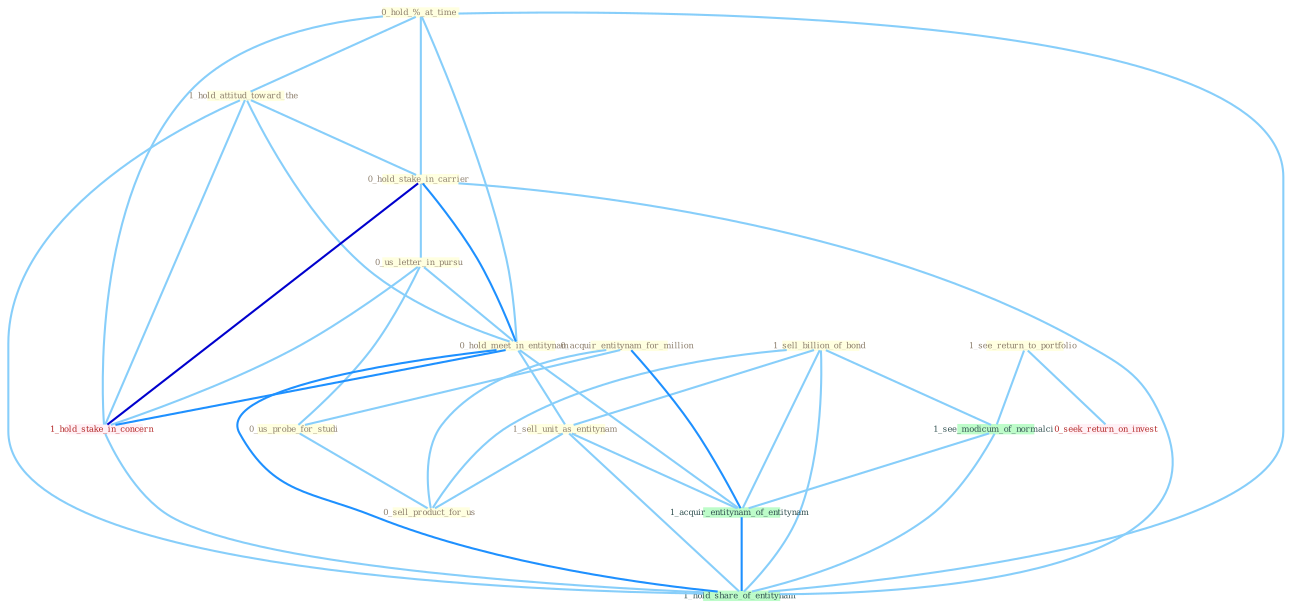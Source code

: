 Graph G{ 
    node
    [shape=polygon,style=filled,width=.5,height=.06,color="#BDFCC9",fixedsize=true,fontsize=4,
    fontcolor="#2f4f4f"];
    {node
    [color="#ffffe0", fontcolor="#8b7d6b"] "0_hold_%_at_time " "1_hold_attitud_toward_the " "1_sell_billion_of_bond " "0_acquir_entitynam_for_million " "0_hold_stake_in_carrier " "0_us_letter_in_pursu " "0_hold_meet_in_entitynam " "0_us_probe_for_studi " "1_sell_unit_as_entitynam " "1_see_return_to_portfolio " "0_sell_product_for_us "}
{node [color="#fff0f5", fontcolor="#b22222"] "1_hold_stake_in_concern " "0_seek_return_on_invest "}
edge [color="#B0E2FF"];

	"0_hold_%_at_time " -- "1_hold_attitud_toward_the " [w="1", color="#87cefa" ];
	"0_hold_%_at_time " -- "0_hold_stake_in_carrier " [w="1", color="#87cefa" ];
	"0_hold_%_at_time " -- "0_hold_meet_in_entitynam " [w="1", color="#87cefa" ];
	"0_hold_%_at_time " -- "1_hold_stake_in_concern " [w="1", color="#87cefa" ];
	"0_hold_%_at_time " -- "1_hold_share_of_entitynam " [w="1", color="#87cefa" ];
	"1_hold_attitud_toward_the " -- "0_hold_stake_in_carrier " [w="1", color="#87cefa" ];
	"1_hold_attitud_toward_the " -- "0_hold_meet_in_entitynam " [w="1", color="#87cefa" ];
	"1_hold_attitud_toward_the " -- "1_hold_stake_in_concern " [w="1", color="#87cefa" ];
	"1_hold_attitud_toward_the " -- "1_hold_share_of_entitynam " [w="1", color="#87cefa" ];
	"1_sell_billion_of_bond " -- "1_sell_unit_as_entitynam " [w="1", color="#87cefa" ];
	"1_sell_billion_of_bond " -- "0_sell_product_for_us " [w="1", color="#87cefa" ];
	"1_sell_billion_of_bond " -- "1_see_modicum_of_normalci " [w="1", color="#87cefa" ];
	"1_sell_billion_of_bond " -- "1_acquir_entitynam_of_entitynam " [w="1", color="#87cefa" ];
	"1_sell_billion_of_bond " -- "1_hold_share_of_entitynam " [w="1", color="#87cefa" ];
	"0_acquir_entitynam_for_million " -- "0_us_probe_for_studi " [w="1", color="#87cefa" ];
	"0_acquir_entitynam_for_million " -- "0_sell_product_for_us " [w="1", color="#87cefa" ];
	"0_acquir_entitynam_for_million " -- "1_acquir_entitynam_of_entitynam " [w="2", color="#1e90ff" , len=0.8];
	"0_hold_stake_in_carrier " -- "0_us_letter_in_pursu " [w="1", color="#87cefa" ];
	"0_hold_stake_in_carrier " -- "0_hold_meet_in_entitynam " [w="2", color="#1e90ff" , len=0.8];
	"0_hold_stake_in_carrier " -- "1_hold_stake_in_concern " [w="3", color="#0000cd" , len=0.6];
	"0_hold_stake_in_carrier " -- "1_hold_share_of_entitynam " [w="1", color="#87cefa" ];
	"0_us_letter_in_pursu " -- "0_hold_meet_in_entitynam " [w="1", color="#87cefa" ];
	"0_us_letter_in_pursu " -- "0_us_probe_for_studi " [w="1", color="#87cefa" ];
	"0_us_letter_in_pursu " -- "1_hold_stake_in_concern " [w="1", color="#87cefa" ];
	"0_hold_meet_in_entitynam " -- "1_sell_unit_as_entitynam " [w="1", color="#87cefa" ];
	"0_hold_meet_in_entitynam " -- "1_hold_stake_in_concern " [w="2", color="#1e90ff" , len=0.8];
	"0_hold_meet_in_entitynam " -- "1_acquir_entitynam_of_entitynam " [w="1", color="#87cefa" ];
	"0_hold_meet_in_entitynam " -- "1_hold_share_of_entitynam " [w="2", color="#1e90ff" , len=0.8];
	"0_us_probe_for_studi " -- "0_sell_product_for_us " [w="1", color="#87cefa" ];
	"1_sell_unit_as_entitynam " -- "0_sell_product_for_us " [w="1", color="#87cefa" ];
	"1_sell_unit_as_entitynam " -- "1_acquir_entitynam_of_entitynam " [w="1", color="#87cefa" ];
	"1_sell_unit_as_entitynam " -- "1_hold_share_of_entitynam " [w="1", color="#87cefa" ];
	"1_see_return_to_portfolio " -- "0_seek_return_on_invest " [w="1", color="#87cefa" ];
	"1_see_return_to_portfolio " -- "1_see_modicum_of_normalci " [w="1", color="#87cefa" ];
	"1_hold_stake_in_concern " -- "1_hold_share_of_entitynam " [w="1", color="#87cefa" ];
	"1_see_modicum_of_normalci " -- "1_acquir_entitynam_of_entitynam " [w="1", color="#87cefa" ];
	"1_see_modicum_of_normalci " -- "1_hold_share_of_entitynam " [w="1", color="#87cefa" ];
	"1_acquir_entitynam_of_entitynam " -- "1_hold_share_of_entitynam " [w="2", color="#1e90ff" , len=0.8];
}
